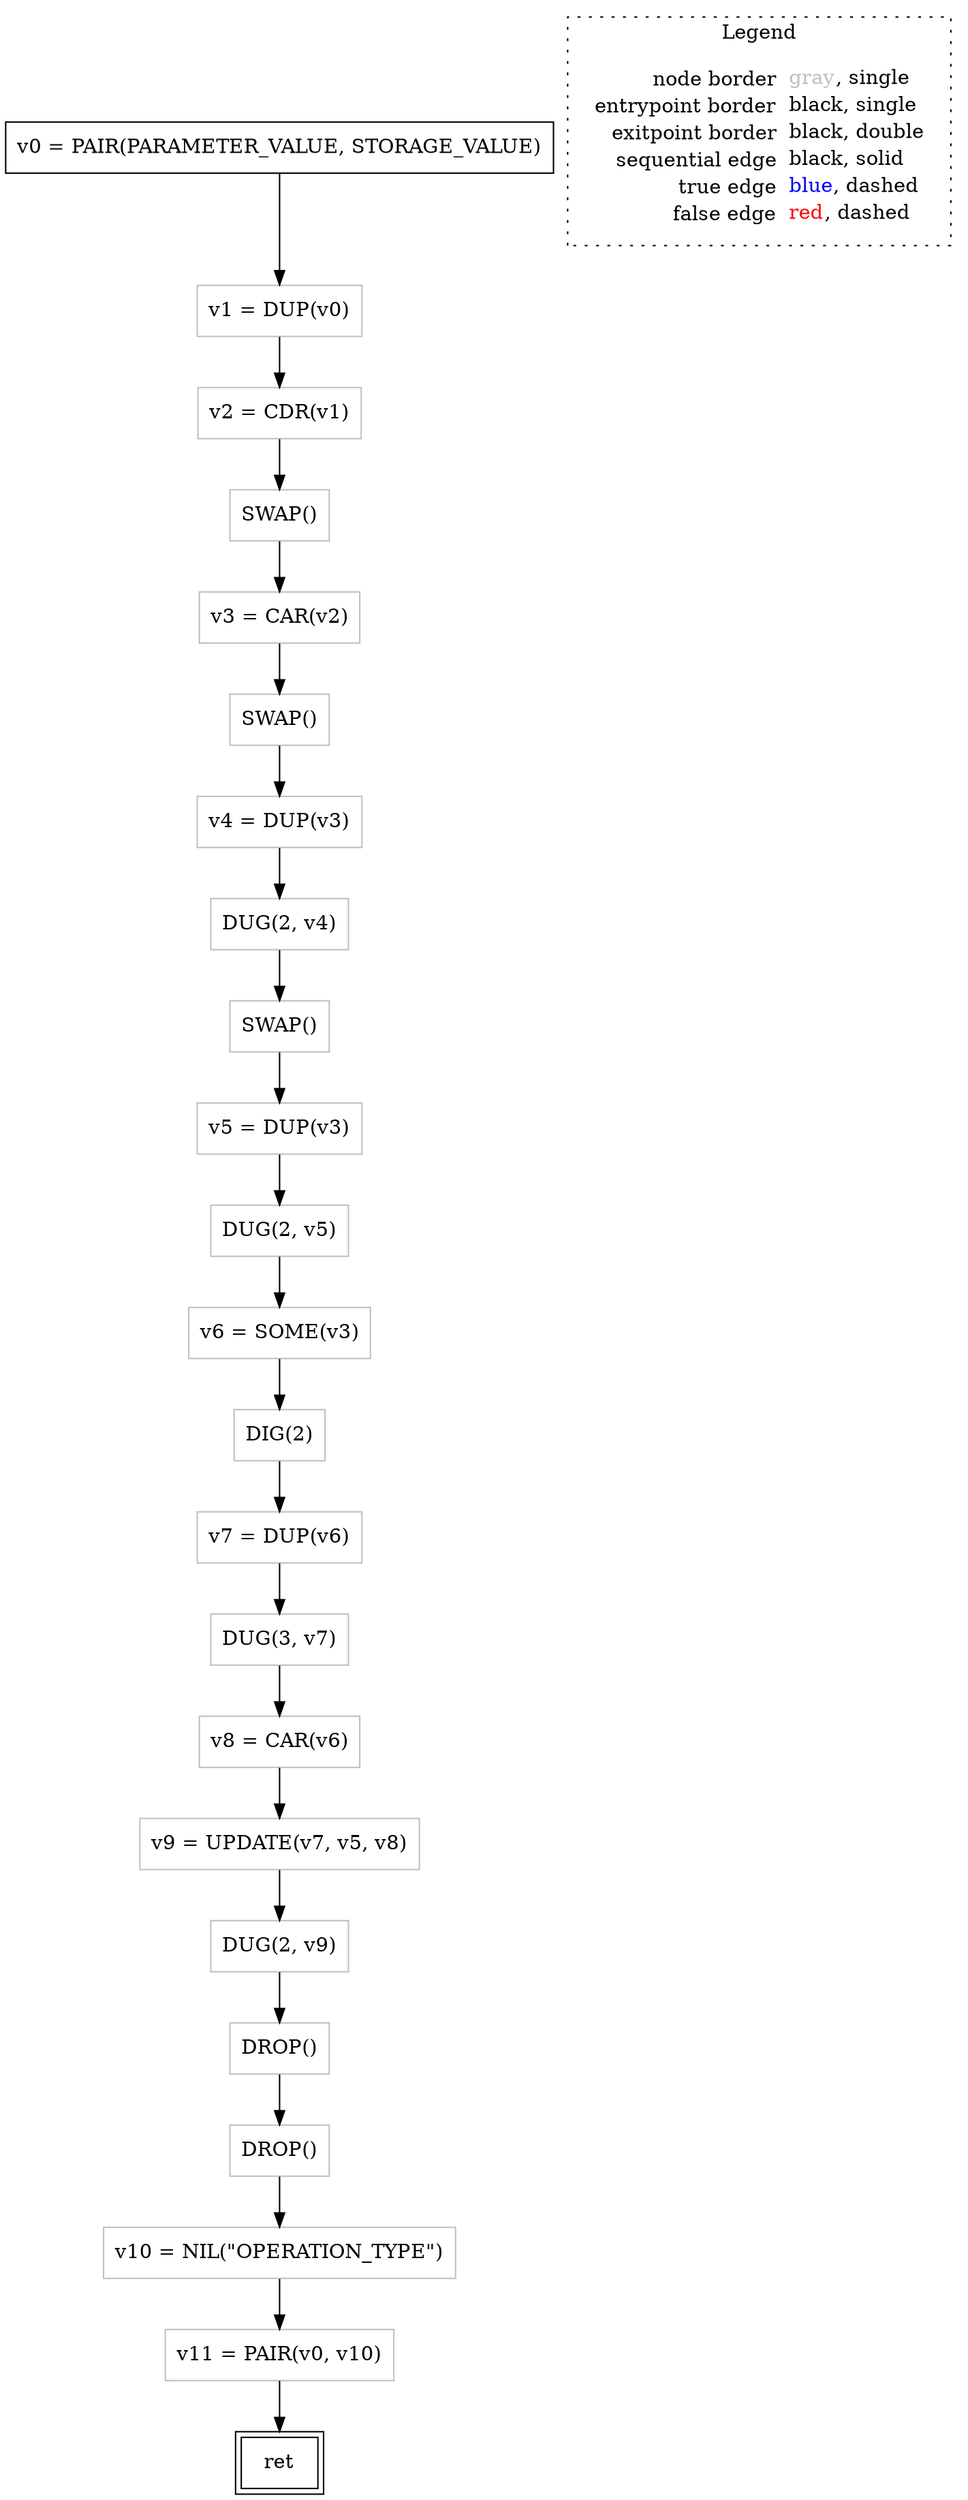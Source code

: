 digraph {
	"node0" [shape="rect",color="black",label=<v0 = PAIR(PARAMETER_VALUE, STORAGE_VALUE)>];
	"node1" [shape="rect",color="gray",label=<DIG(2)>];
	"node2" [shape="rect",color="gray",label=<SWAP()>];
	"node3" [shape="rect",color="gray",label=<v5 = DUP(v3)>];
	"node4" [shape="rect",color="gray",label=<DROP()>];
	"node5" [shape="rect",color="gray",label=<v6 = SOME(v3)>];
	"node6" [shape="rect",color="gray",label=<v10 = NIL(&quot;OPERATION_TYPE&quot;)>];
	"node7" [shape="rect",color="gray",label=<SWAP()>];
	"node8" [shape="rect",color="gray",label=<v11 = PAIR(v0, v10)>];
	"node9" [shape="rect",color="gray",label=<v9 = UPDATE(v7, v5, v8)>];
	"node10" [shape="rect",color="gray",label=<v3 = CAR(v2)>];
	"node11" [shape="rect",color="gray",label=<DUG(2, v9)>];
	"node12" [shape="rect",color="gray",label=<DUG(2, v5)>];
	"node13" [shape="rect",color="gray",label=<v2 = CDR(v1)>];
	"node14" [shape="rect",color="gray",label=<SWAP()>];
	"node15" [shape="rect",color="gray",label=<DUG(2, v4)>];
	"node16" [shape="rect",color="gray",label=<v7 = DUP(v6)>];
	"node17" [shape="rect",color="gray",label=<v4 = DUP(v3)>];
	"node18" [shape="rect",color="black",peripheries="2",label=<ret>];
	"node19" [shape="rect",color="gray",label=<DUG(3, v7)>];
	"node20" [shape="rect",color="gray",label=<v1 = DUP(v0)>];
	"node21" [shape="rect",color="gray",label=<v8 = CAR(v6)>];
	"node22" [shape="rect",color="gray",label=<DROP()>];
	"node1" -> "node16" [color="black"];
	"node2" -> "node17" [color="black"];
	"node3" -> "node12" [color="black"];
	"node4" -> "node6" [color="black"];
	"node5" -> "node1" [color="black"];
	"node6" -> "node8" [color="black"];
	"node7" -> "node3" [color="black"];
	"node8" -> "node18" [color="black"];
	"node9" -> "node11" [color="black"];
	"node10" -> "node2" [color="black"];
	"node0" -> "node20" [color="black"];
	"node11" -> "node22" [color="black"];
	"node12" -> "node5" [color="black"];
	"node13" -> "node14" [color="black"];
	"node14" -> "node10" [color="black"];
	"node15" -> "node7" [color="black"];
	"node16" -> "node19" [color="black"];
	"node17" -> "node15" [color="black"];
	"node19" -> "node21" [color="black"];
	"node20" -> "node13" [color="black"];
	"node21" -> "node9" [color="black"];
	"node22" -> "node4" [color="black"];
subgraph cluster_legend {
	label="Legend";
	style=dotted;
	node [shape=plaintext];
	"legend" [label=<<table border="0" cellpadding="2" cellspacing="0" cellborder="0"><tr><td align="right">node border&nbsp;</td><td align="left"><font color="gray">gray</font>, single</td></tr><tr><td align="right">entrypoint border&nbsp;</td><td align="left"><font color="black">black</font>, single</td></tr><tr><td align="right">exitpoint border&nbsp;</td><td align="left"><font color="black">black</font>, double</td></tr><tr><td align="right">sequential edge&nbsp;</td><td align="left"><font color="black">black</font>, solid</td></tr><tr><td align="right">true edge&nbsp;</td><td align="left"><font color="blue">blue</font>, dashed</td></tr><tr><td align="right">false edge&nbsp;</td><td align="left"><font color="red">red</font>, dashed</td></tr></table>>];
}

}
